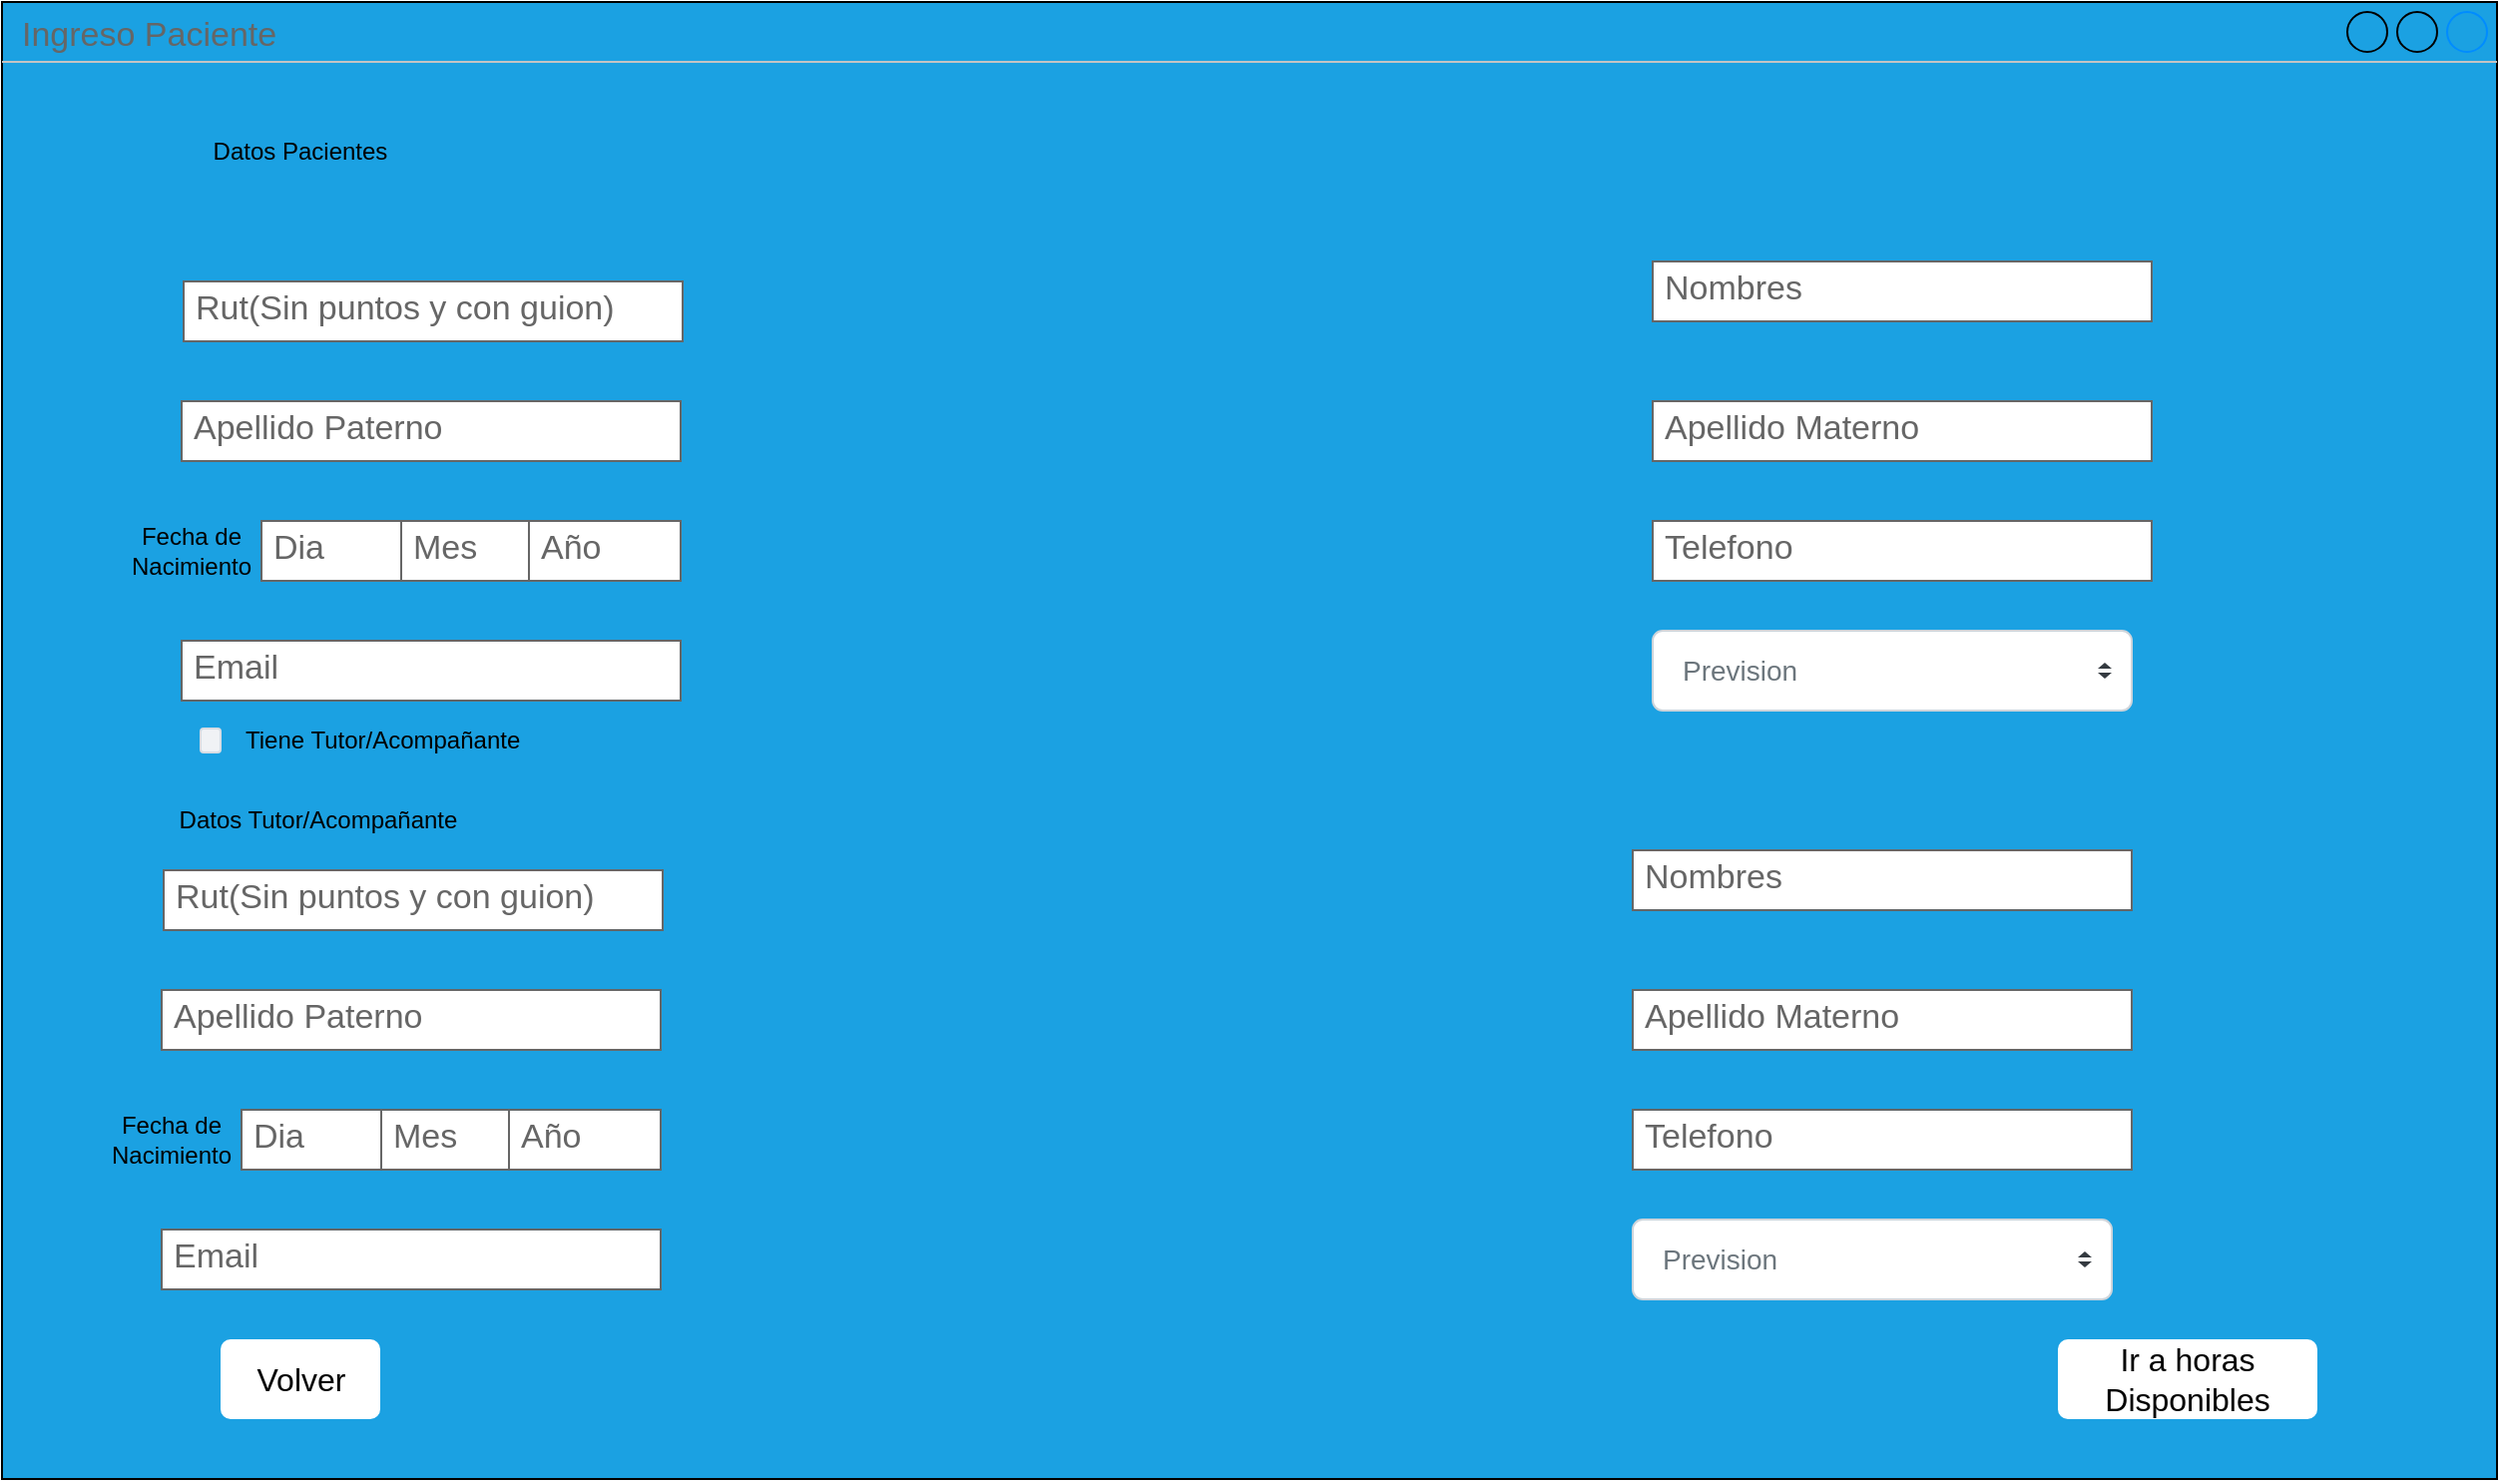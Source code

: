 <mxfile version="24.8.9">
  <diagram name="Página-1" id="P83lX9vNpJLJAHcoG68E">
    <mxGraphModel dx="1674" dy="746" grid="1" gridSize="10" guides="1" tooltips="1" connect="1" arrows="1" fold="1" page="1" pageScale="1" pageWidth="827" pageHeight="1169" math="0" shadow="0">
      <root>
        <mxCell id="0" />
        <mxCell id="1" parent="0" />
        <mxCell id="rBc8S_NG-dBSpnI1O1EP-1" value="Ingreso Paciente" style="strokeWidth=1;shadow=0;dashed=0;align=center;html=1;shape=mxgraph.mockup.containers.window;align=left;verticalAlign=top;spacingLeft=8;strokeColor2=#008cff;strokeColor3=#c4c4c4;fontColor=#666666;mainText=;fontSize=17;labelBackgroundColor=none;whiteSpace=wrap;fillColor=#1BA1E2;" parent="1" vertex="1">
          <mxGeometry width="1250" height="740" as="geometry" />
        </mxCell>
        <mxCell id="rBc8S_NG-dBSpnI1O1EP-2" value="Rut(Sin puntos y con guion)" style="strokeWidth=1;shadow=0;dashed=0;align=center;html=1;shape=mxgraph.mockup.text.textBox;fontColor=#666666;align=left;fontSize=17;spacingLeft=4;spacingTop=-3;whiteSpace=wrap;strokeColor=#666666;mainText=" parent="1" vertex="1">
          <mxGeometry x="91" y="140" width="250" height="30" as="geometry" />
        </mxCell>
        <mxCell id="rBc8S_NG-dBSpnI1O1EP-5" value="Nombres" style="strokeWidth=1;shadow=0;dashed=0;align=center;html=1;shape=mxgraph.mockup.text.textBox;fontColor=#666666;align=left;fontSize=17;spacingLeft=4;spacingTop=-3;whiteSpace=wrap;strokeColor=#666666;mainText=" parent="1" vertex="1">
          <mxGeometry x="827" y="130" width="250" height="30" as="geometry" />
        </mxCell>
        <mxCell id="rBc8S_NG-dBSpnI1O1EP-8" value="Apellido Materno" style="strokeWidth=1;shadow=0;dashed=0;align=center;html=1;shape=mxgraph.mockup.text.textBox;fontColor=#666666;align=left;fontSize=17;spacingLeft=4;spacingTop=-3;whiteSpace=wrap;strokeColor=#666666;mainText=" parent="1" vertex="1">
          <mxGeometry x="827" y="200" width="250" height="30" as="geometry" />
        </mxCell>
        <mxCell id="rBc8S_NG-dBSpnI1O1EP-9" value="Apellido Paterno" style="strokeWidth=1;shadow=0;dashed=0;align=center;html=1;shape=mxgraph.mockup.text.textBox;fontColor=#666666;align=left;fontSize=17;spacingLeft=4;spacingTop=-3;whiteSpace=wrap;strokeColor=#666666;mainText=" parent="1" vertex="1">
          <mxGeometry x="90" y="200" width="250" height="30" as="geometry" />
        </mxCell>
        <mxCell id="rBc8S_NG-dBSpnI1O1EP-10" value="Dia" style="strokeWidth=1;shadow=0;dashed=0;align=center;html=1;shape=mxgraph.mockup.text.textBox;fontColor=#666666;align=left;fontSize=17;spacingLeft=4;spacingTop=-3;whiteSpace=wrap;strokeColor=#666666;mainText=" parent="1" vertex="1">
          <mxGeometry x="130" y="260" width="76" height="30" as="geometry" />
        </mxCell>
        <mxCell id="rBc8S_NG-dBSpnI1O1EP-12" value="Mes" style="strokeWidth=1;shadow=0;dashed=0;align=center;html=1;shape=mxgraph.mockup.text.textBox;fontColor=#666666;align=left;fontSize=17;spacingLeft=4;spacingTop=-3;whiteSpace=wrap;strokeColor=#666666;mainText=" parent="1" vertex="1">
          <mxGeometry x="200" y="260" width="76" height="30" as="geometry" />
        </mxCell>
        <mxCell id="rBc8S_NG-dBSpnI1O1EP-13" value="Año" style="strokeWidth=1;shadow=0;dashed=0;align=center;html=1;shape=mxgraph.mockup.text.textBox;fontColor=#666666;align=left;fontSize=17;spacingLeft=4;spacingTop=-3;whiteSpace=wrap;strokeColor=#666666;mainText=" parent="1" vertex="1">
          <mxGeometry x="264" y="260" width="76" height="30" as="geometry" />
        </mxCell>
        <mxCell id="rBc8S_NG-dBSpnI1O1EP-14" value="Fecha de Nacimiento" style="text;html=1;align=center;verticalAlign=middle;whiteSpace=wrap;rounded=0;" parent="1" vertex="1">
          <mxGeometry x="65" y="260" width="60" height="30" as="geometry" />
        </mxCell>
        <mxCell id="rBc8S_NG-dBSpnI1O1EP-15" value="Telefono" style="strokeWidth=1;shadow=0;dashed=0;align=center;html=1;shape=mxgraph.mockup.text.textBox;fontColor=#666666;align=left;fontSize=17;spacingLeft=4;spacingTop=-3;whiteSpace=wrap;strokeColor=#666666;mainText=" parent="1" vertex="1">
          <mxGeometry x="827" y="260" width="250" height="30" as="geometry" />
        </mxCell>
        <mxCell id="rBc8S_NG-dBSpnI1O1EP-17" value="Email" style="strokeWidth=1;shadow=0;dashed=0;align=center;html=1;shape=mxgraph.mockup.text.textBox;fontColor=#666666;align=left;fontSize=17;spacingLeft=4;spacingTop=-3;whiteSpace=wrap;strokeColor=#666666;mainText=" parent="1" vertex="1">
          <mxGeometry x="90" y="320" width="250" height="30" as="geometry" />
        </mxCell>
        <mxCell id="rBc8S_NG-dBSpnI1O1EP-18" value="Prevision" style="html=1;shadow=0;dashed=0;shape=mxgraph.bootstrap.rrect;rSize=5;fillColor=#ffffff;strokeColor=#CED4DA;align=left;spacing=15;fontSize=14;fontColor=#6C767D;" parent="1" vertex="1">
          <mxGeometry x="827" y="315" width="240" height="40" as="geometry" />
        </mxCell>
        <mxCell id="rBc8S_NG-dBSpnI1O1EP-19" value="" style="shape=triangle;direction=south;fillColor=#343A40;strokeColor=none;perimeter=none;" parent="rBc8S_NG-dBSpnI1O1EP-18" vertex="1">
          <mxGeometry x="1" y="0.5" width="7" height="3" relative="1" as="geometry">
            <mxPoint x="-17" y="1" as="offset" />
          </mxGeometry>
        </mxCell>
        <mxCell id="rBc8S_NG-dBSpnI1O1EP-20" value="" style="shape=triangle;direction=north;fillColor=#343A40;strokeColor=none;perimeter=none;" parent="rBc8S_NG-dBSpnI1O1EP-18" vertex="1">
          <mxGeometry x="1" y="0.5" width="7" height="3" relative="1" as="geometry">
            <mxPoint x="-17" y="-4" as="offset" />
          </mxGeometry>
        </mxCell>
        <mxCell id="rBc8S_NG-dBSpnI1O1EP-21" value="&lt;font color=&quot;#000000&quot;&gt;Volver&lt;/font&gt;" style="html=1;shadow=0;dashed=0;shape=mxgraph.bootstrap.rrect;rSize=5;strokeColor=none;strokeWidth=1;fillColor=#FFFFFF;fontColor=#FFFFFF;whiteSpace=wrap;align=center;verticalAlign=middle;spacingLeft=0;fontStyle=0;fontSize=16;spacing=5;" parent="1" vertex="1">
          <mxGeometry x="109.5" y="670" width="80" height="40" as="geometry" />
        </mxCell>
        <mxCell id="rBc8S_NG-dBSpnI1O1EP-22" value="&lt;font color=&quot;#000000&quot;&gt;Ir a horas Disponibles&lt;br&gt;&lt;/font&gt;" style="html=1;shadow=0;dashed=0;shape=mxgraph.bootstrap.rrect;rSize=5;strokeColor=none;strokeWidth=1;fillColor=#FFFFFF;fontColor=#FFFFFF;whiteSpace=wrap;align=center;verticalAlign=middle;spacingLeft=0;fontStyle=0;fontSize=16;spacing=5;" parent="1" vertex="1">
          <mxGeometry x="1030" y="670" width="130" height="40" as="geometry" />
        </mxCell>
        <mxCell id="1-ztsZFtjsT2Wi3U-gnL-1" value="Datos Pacientes" style="text;html=1;align=center;verticalAlign=middle;whiteSpace=wrap;rounded=0;" vertex="1" parent="1">
          <mxGeometry x="65" y="60" width="169" height="30" as="geometry" />
        </mxCell>
        <mxCell id="1-ztsZFtjsT2Wi3U-gnL-2" value="Tiene Tutor/Acompañante" style="rounded=1;fillColor=#F0F2F5;strokeColor=#D8DCE3;align=left;verticalAlign=middle;fontStyle=0;fontSize=12;labelPosition=right;verticalLabelPosition=middle;spacingLeft=10;html=1;shadow=0;dashed=0" vertex="1" parent="1">
          <mxGeometry x="99.5" y="364" width="10" height="12" as="geometry" />
        </mxCell>
        <mxCell id="1-ztsZFtjsT2Wi3U-gnL-5" value="Rut(Sin puntos y con guion)" style="strokeWidth=1;shadow=0;dashed=0;align=center;html=1;shape=mxgraph.mockup.text.textBox;fontColor=#666666;align=left;fontSize=17;spacingLeft=4;spacingTop=-3;whiteSpace=wrap;strokeColor=#666666;mainText=" vertex="1" parent="1">
          <mxGeometry x="81" y="435" width="250" height="30" as="geometry" />
        </mxCell>
        <mxCell id="1-ztsZFtjsT2Wi3U-gnL-6" value="Nombres" style="strokeWidth=1;shadow=0;dashed=0;align=center;html=1;shape=mxgraph.mockup.text.textBox;fontColor=#666666;align=left;fontSize=17;spacingLeft=4;spacingTop=-3;whiteSpace=wrap;strokeColor=#666666;mainText=" vertex="1" parent="1">
          <mxGeometry x="817" y="425" width="250" height="30" as="geometry" />
        </mxCell>
        <mxCell id="1-ztsZFtjsT2Wi3U-gnL-7" value="Apellido Materno" style="strokeWidth=1;shadow=0;dashed=0;align=center;html=1;shape=mxgraph.mockup.text.textBox;fontColor=#666666;align=left;fontSize=17;spacingLeft=4;spacingTop=-3;whiteSpace=wrap;strokeColor=#666666;mainText=" vertex="1" parent="1">
          <mxGeometry x="817" y="495" width="250" height="30" as="geometry" />
        </mxCell>
        <mxCell id="1-ztsZFtjsT2Wi3U-gnL-8" value="Apellido Paterno" style="strokeWidth=1;shadow=0;dashed=0;align=center;html=1;shape=mxgraph.mockup.text.textBox;fontColor=#666666;align=left;fontSize=17;spacingLeft=4;spacingTop=-3;whiteSpace=wrap;strokeColor=#666666;mainText=" vertex="1" parent="1">
          <mxGeometry x="80" y="495" width="250" height="30" as="geometry" />
        </mxCell>
        <mxCell id="1-ztsZFtjsT2Wi3U-gnL-9" value="Dia" style="strokeWidth=1;shadow=0;dashed=0;align=center;html=1;shape=mxgraph.mockup.text.textBox;fontColor=#666666;align=left;fontSize=17;spacingLeft=4;spacingTop=-3;whiteSpace=wrap;strokeColor=#666666;mainText=" vertex="1" parent="1">
          <mxGeometry x="120" y="555" width="76" height="30" as="geometry" />
        </mxCell>
        <mxCell id="1-ztsZFtjsT2Wi3U-gnL-10" value="Mes" style="strokeWidth=1;shadow=0;dashed=0;align=center;html=1;shape=mxgraph.mockup.text.textBox;fontColor=#666666;align=left;fontSize=17;spacingLeft=4;spacingTop=-3;whiteSpace=wrap;strokeColor=#666666;mainText=" vertex="1" parent="1">
          <mxGeometry x="190" y="555" width="76" height="30" as="geometry" />
        </mxCell>
        <mxCell id="1-ztsZFtjsT2Wi3U-gnL-11" value="Año" style="strokeWidth=1;shadow=0;dashed=0;align=center;html=1;shape=mxgraph.mockup.text.textBox;fontColor=#666666;align=left;fontSize=17;spacingLeft=4;spacingTop=-3;whiteSpace=wrap;strokeColor=#666666;mainText=" vertex="1" parent="1">
          <mxGeometry x="254" y="555" width="76" height="30" as="geometry" />
        </mxCell>
        <mxCell id="1-ztsZFtjsT2Wi3U-gnL-12" value="Fecha de Nacimiento" style="text;html=1;align=center;verticalAlign=middle;whiteSpace=wrap;rounded=0;" vertex="1" parent="1">
          <mxGeometry x="55" y="555" width="60" height="30" as="geometry" />
        </mxCell>
        <mxCell id="1-ztsZFtjsT2Wi3U-gnL-13" value="Telefono" style="strokeWidth=1;shadow=0;dashed=0;align=center;html=1;shape=mxgraph.mockup.text.textBox;fontColor=#666666;align=left;fontSize=17;spacingLeft=4;spacingTop=-3;whiteSpace=wrap;strokeColor=#666666;mainText=" vertex="1" parent="1">
          <mxGeometry x="817" y="555" width="250" height="30" as="geometry" />
        </mxCell>
        <mxCell id="1-ztsZFtjsT2Wi3U-gnL-14" value="Email" style="strokeWidth=1;shadow=0;dashed=0;align=center;html=1;shape=mxgraph.mockup.text.textBox;fontColor=#666666;align=left;fontSize=17;spacingLeft=4;spacingTop=-3;whiteSpace=wrap;strokeColor=#666666;mainText=" vertex="1" parent="1">
          <mxGeometry x="80" y="615" width="250" height="30" as="geometry" />
        </mxCell>
        <mxCell id="1-ztsZFtjsT2Wi3U-gnL-15" value="Prevision" style="html=1;shadow=0;dashed=0;shape=mxgraph.bootstrap.rrect;rSize=5;fillColor=#ffffff;strokeColor=#CED4DA;align=left;spacing=15;fontSize=14;fontColor=#6C767D;" vertex="1" parent="1">
          <mxGeometry x="817" y="610" width="240" height="40" as="geometry" />
        </mxCell>
        <mxCell id="1-ztsZFtjsT2Wi3U-gnL-16" value="" style="shape=triangle;direction=south;fillColor=#343A40;strokeColor=none;perimeter=none;" vertex="1" parent="1-ztsZFtjsT2Wi3U-gnL-15">
          <mxGeometry x="1" y="0.5" width="7" height="3" relative="1" as="geometry">
            <mxPoint x="-17" y="1" as="offset" />
          </mxGeometry>
        </mxCell>
        <mxCell id="1-ztsZFtjsT2Wi3U-gnL-17" value="" style="shape=triangle;direction=north;fillColor=#343A40;strokeColor=none;perimeter=none;" vertex="1" parent="1-ztsZFtjsT2Wi3U-gnL-15">
          <mxGeometry x="1" y="0.5" width="7" height="3" relative="1" as="geometry">
            <mxPoint x="-17" y="-4" as="offset" />
          </mxGeometry>
        </mxCell>
        <mxCell id="1-ztsZFtjsT2Wi3U-gnL-18" value="Datos Tutor/Acompañante" style="text;html=1;align=center;verticalAlign=middle;whiteSpace=wrap;rounded=0;" vertex="1" parent="1">
          <mxGeometry x="73.5" y="395" width="169" height="30" as="geometry" />
        </mxCell>
      </root>
    </mxGraphModel>
  </diagram>
</mxfile>
